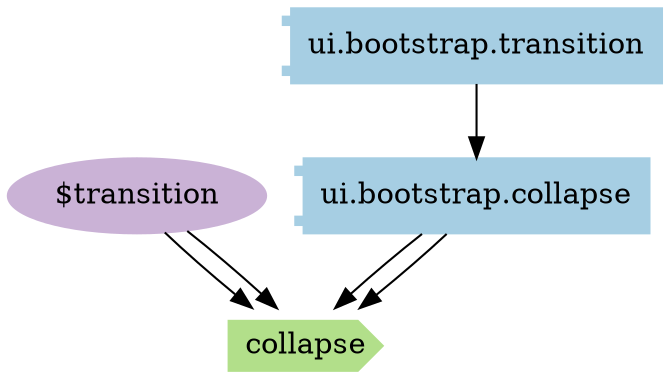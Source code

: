 digraph dependencies {
  node[shape="component",style="filled",colorscheme=paired12]


    node[shape="component"]
    "ui.bootstrap.collapse"[label="ui.bootstrap.collapse", color=1]

    
      "ui.bootstrap.transition"[label="ui.bootstrap.transition", color=1]
      "ui.bootstrap.transition" -> "ui.bootstrap.collapse"
    


    node[shape="ellipse"]
    


    

    

    

    node[shape="cds"]
    

    
      "collapse"[label="collapse", color=3]
      "ui.bootstrap.collapse" -> "collapse"
    
      "collapse"[label="collapse", color=3]
      "ui.bootstrap.collapse" -> "collapse"
    









    node[shape="ellipse",style="filled", color=9]
    

    
      
        "$transition"[label="$transition"]
        "$transition" -> "collapse"
      
    
      
        "$transition"[label="$transition"]
        "$transition" -> "collapse"
      
    


    

    

    

    


}
